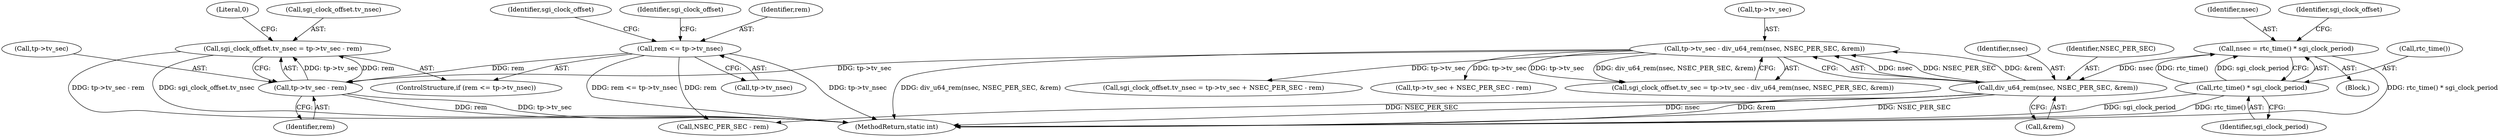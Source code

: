 digraph "0_linux_f8bd2258e2d520dff28c855658bd24bdafb5102d_1@integer" {
"1000130" [label="(Call,sgi_clock_offset.tv_nsec = tp->tv_sec - rem)"];
"1000134" [label="(Call,tp->tv_sec - rem)"];
"1000115" [label="(Call,tp->tv_sec - div_u64_rem(nsec, NSEC_PER_SEC, &rem))"];
"1000119" [label="(Call,div_u64_rem(nsec, NSEC_PER_SEC, &rem))"];
"1000106" [label="(Call,nsec = rtc_time() * sgi_clock_period)"];
"1000108" [label="(Call,rtc_time() * sgi_clock_period)"];
"1000125" [label="(Call,rem <= tp->tv_nsec)"];
"1000116" [label="(Call,tp->tv_sec)"];
"1000143" [label="(Identifier,sgi_clock_offset)"];
"1000124" [label="(ControlStructure,if (rem <= tp->tv_nsec))"];
"1000141" [label="(Call,sgi_clock_offset.tv_nsec = tp->tv_sec + NSEC_PER_SEC - rem)"];
"1000134" [label="(Call,tp->tv_sec - rem)"];
"1000125" [label="(Call,rem <= tp->tv_nsec)"];
"1000115" [label="(Call,tp->tv_sec - div_u64_rem(nsec, NSEC_PER_SEC, &rem))"];
"1000119" [label="(Call,div_u64_rem(nsec, NSEC_PER_SEC, &rem))"];
"1000120" [label="(Identifier,nsec)"];
"1000110" [label="(Identifier,sgi_clock_period)"];
"1000145" [label="(Call,tp->tv_sec + NSEC_PER_SEC - rem)"];
"1000138" [label="(Identifier,rem)"];
"1000157" [label="(Literal,0)"];
"1000108" [label="(Call,rtc_time() * sgi_clock_period)"];
"1000127" [label="(Call,tp->tv_nsec)"];
"1000126" [label="(Identifier,rem)"];
"1000130" [label="(Call,sgi_clock_offset.tv_nsec = tp->tv_sec - rem)"];
"1000107" [label="(Identifier,nsec)"];
"1000135" [label="(Call,tp->tv_sec)"];
"1000103" [label="(Block,)"];
"1000121" [label="(Identifier,NSEC_PER_SEC)"];
"1000106" [label="(Call,nsec = rtc_time() * sgi_clock_period)"];
"1000111" [label="(Call,sgi_clock_offset.tv_sec = tp->tv_sec - div_u64_rem(nsec, NSEC_PER_SEC, &rem))"];
"1000158" [label="(MethodReturn,static int)"];
"1000149" [label="(Call,NSEC_PER_SEC - rem)"];
"1000113" [label="(Identifier,sgi_clock_offset)"];
"1000109" [label="(Call,rtc_time())"];
"1000132" [label="(Identifier,sgi_clock_offset)"];
"1000122" [label="(Call,&rem)"];
"1000131" [label="(Call,sgi_clock_offset.tv_nsec)"];
"1000130" -> "1000124"  [label="AST: "];
"1000130" -> "1000134"  [label="CFG: "];
"1000131" -> "1000130"  [label="AST: "];
"1000134" -> "1000130"  [label="AST: "];
"1000157" -> "1000130"  [label="CFG: "];
"1000130" -> "1000158"  [label="DDG: tp->tv_sec - rem"];
"1000130" -> "1000158"  [label="DDG: sgi_clock_offset.tv_nsec"];
"1000134" -> "1000130"  [label="DDG: tp->tv_sec"];
"1000134" -> "1000130"  [label="DDG: rem"];
"1000134" -> "1000138"  [label="CFG: "];
"1000135" -> "1000134"  [label="AST: "];
"1000138" -> "1000134"  [label="AST: "];
"1000134" -> "1000158"  [label="DDG: rem"];
"1000134" -> "1000158"  [label="DDG: tp->tv_sec"];
"1000115" -> "1000134"  [label="DDG: tp->tv_sec"];
"1000125" -> "1000134"  [label="DDG: rem"];
"1000115" -> "1000111"  [label="AST: "];
"1000115" -> "1000119"  [label="CFG: "];
"1000116" -> "1000115"  [label="AST: "];
"1000119" -> "1000115"  [label="AST: "];
"1000111" -> "1000115"  [label="CFG: "];
"1000115" -> "1000158"  [label="DDG: div_u64_rem(nsec, NSEC_PER_SEC, &rem)"];
"1000115" -> "1000111"  [label="DDG: tp->tv_sec"];
"1000115" -> "1000111"  [label="DDG: div_u64_rem(nsec, NSEC_PER_SEC, &rem)"];
"1000119" -> "1000115"  [label="DDG: nsec"];
"1000119" -> "1000115"  [label="DDG: NSEC_PER_SEC"];
"1000119" -> "1000115"  [label="DDG: &rem"];
"1000115" -> "1000141"  [label="DDG: tp->tv_sec"];
"1000115" -> "1000145"  [label="DDG: tp->tv_sec"];
"1000119" -> "1000122"  [label="CFG: "];
"1000120" -> "1000119"  [label="AST: "];
"1000121" -> "1000119"  [label="AST: "];
"1000122" -> "1000119"  [label="AST: "];
"1000119" -> "1000158"  [label="DDG: NSEC_PER_SEC"];
"1000119" -> "1000158"  [label="DDG: nsec"];
"1000119" -> "1000158"  [label="DDG: &rem"];
"1000106" -> "1000119"  [label="DDG: nsec"];
"1000119" -> "1000149"  [label="DDG: NSEC_PER_SEC"];
"1000106" -> "1000103"  [label="AST: "];
"1000106" -> "1000108"  [label="CFG: "];
"1000107" -> "1000106"  [label="AST: "];
"1000108" -> "1000106"  [label="AST: "];
"1000113" -> "1000106"  [label="CFG: "];
"1000106" -> "1000158"  [label="DDG: rtc_time() * sgi_clock_period"];
"1000108" -> "1000106"  [label="DDG: rtc_time()"];
"1000108" -> "1000106"  [label="DDG: sgi_clock_period"];
"1000108" -> "1000110"  [label="CFG: "];
"1000109" -> "1000108"  [label="AST: "];
"1000110" -> "1000108"  [label="AST: "];
"1000108" -> "1000158"  [label="DDG: sgi_clock_period"];
"1000108" -> "1000158"  [label="DDG: rtc_time()"];
"1000125" -> "1000124"  [label="AST: "];
"1000125" -> "1000127"  [label="CFG: "];
"1000126" -> "1000125"  [label="AST: "];
"1000127" -> "1000125"  [label="AST: "];
"1000132" -> "1000125"  [label="CFG: "];
"1000143" -> "1000125"  [label="CFG: "];
"1000125" -> "1000158"  [label="DDG: rem <= tp->tv_nsec"];
"1000125" -> "1000158"  [label="DDG: tp->tv_nsec"];
"1000125" -> "1000149"  [label="DDG: rem"];
}
